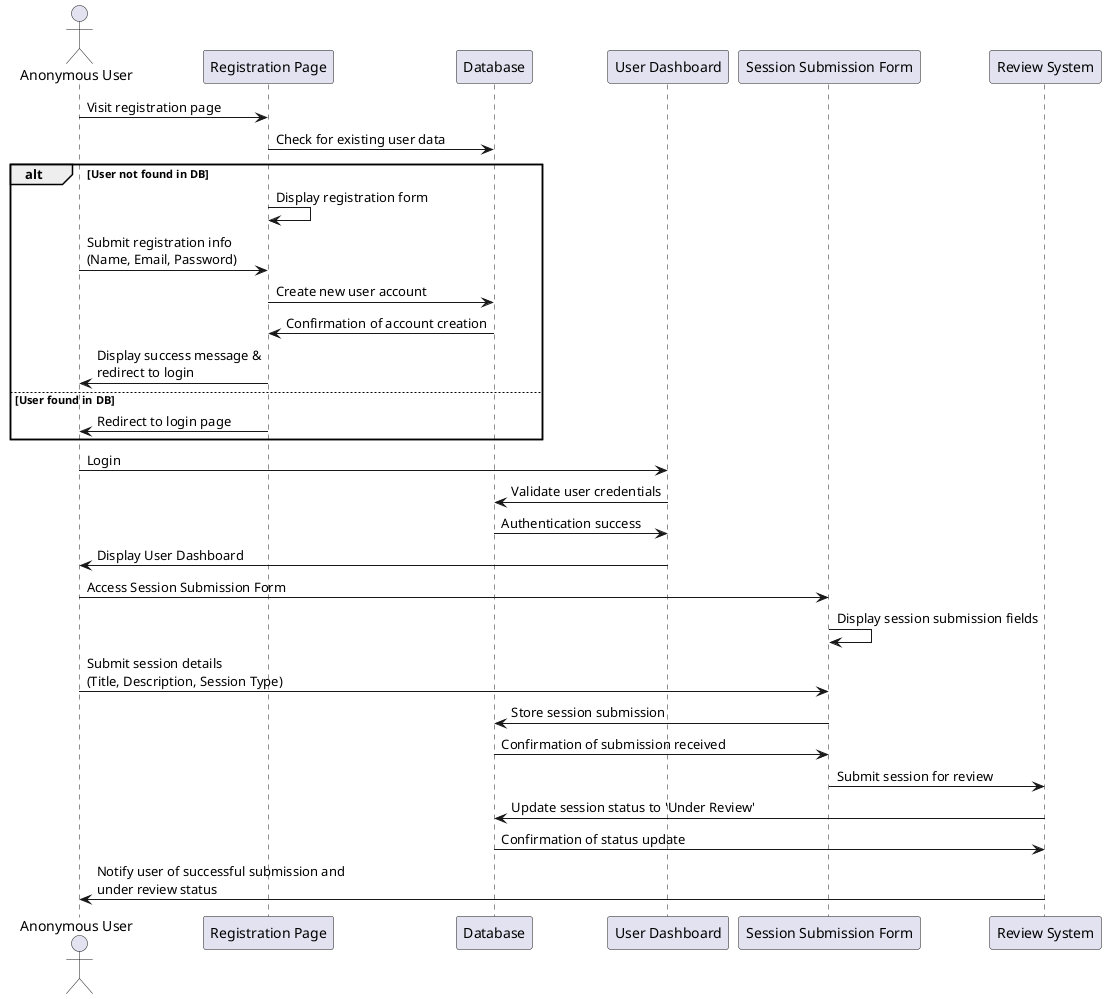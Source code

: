 @startuml
actor Anonymous as "Anonymous User"
participant "Registration Page" as RP
participant "Database" as DB
participant "User Dashboard" as UD
participant "Session Submission Form" as SSF
participant "Review System" as RS

Anonymous->RP: Visit registration page
RP->DB: Check for existing user data
alt User not found in DB
    RP->RP: Display registration form
    Anonymous->RP: Submit registration info\n(Name, Email, Password)
    RP->DB: Create new user account
    DB->RP: Confirmation of account creation
    RP->Anonymous: Display success message &\nredirect to login
else User found in DB
    RP->Anonymous: Redirect to login page
end

Anonymous->UD: Login
UD->DB: Validate user credentials
DB->UD: Authentication success
UD->Anonymous: Display User Dashboard

Anonymous->SSF: Access Session Submission Form
SSF->SSF: Display session submission fields
Anonymous->SSF: Submit session details\n(Title, Description, Session Type)
SSF->DB: Store session submission
DB->SSF: Confirmation of submission received
SSF->RS: Submit session for review
RS->DB: Update session status to 'Under Review'
DB->RS: Confirmation of status update
RS->Anonymous: Notify user of successful submission and\nunder review status
@enduml